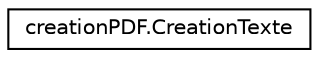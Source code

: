 digraph "Graphical Class Hierarchy"
{
 // LATEX_PDF_SIZE
  edge [fontname="Helvetica",fontsize="10",labelfontname="Helvetica",labelfontsize="10"];
  node [fontname="Helvetica",fontsize="10",shape=record];
  rankdir="LR";
  Node0 [label="creationPDF.CreationTexte",height=0.2,width=0.4,color="black", fillcolor="white", style="filled",URL="$classcreation_p_d_f_1_1_creation_texte.html",tooltip=" "];
}
